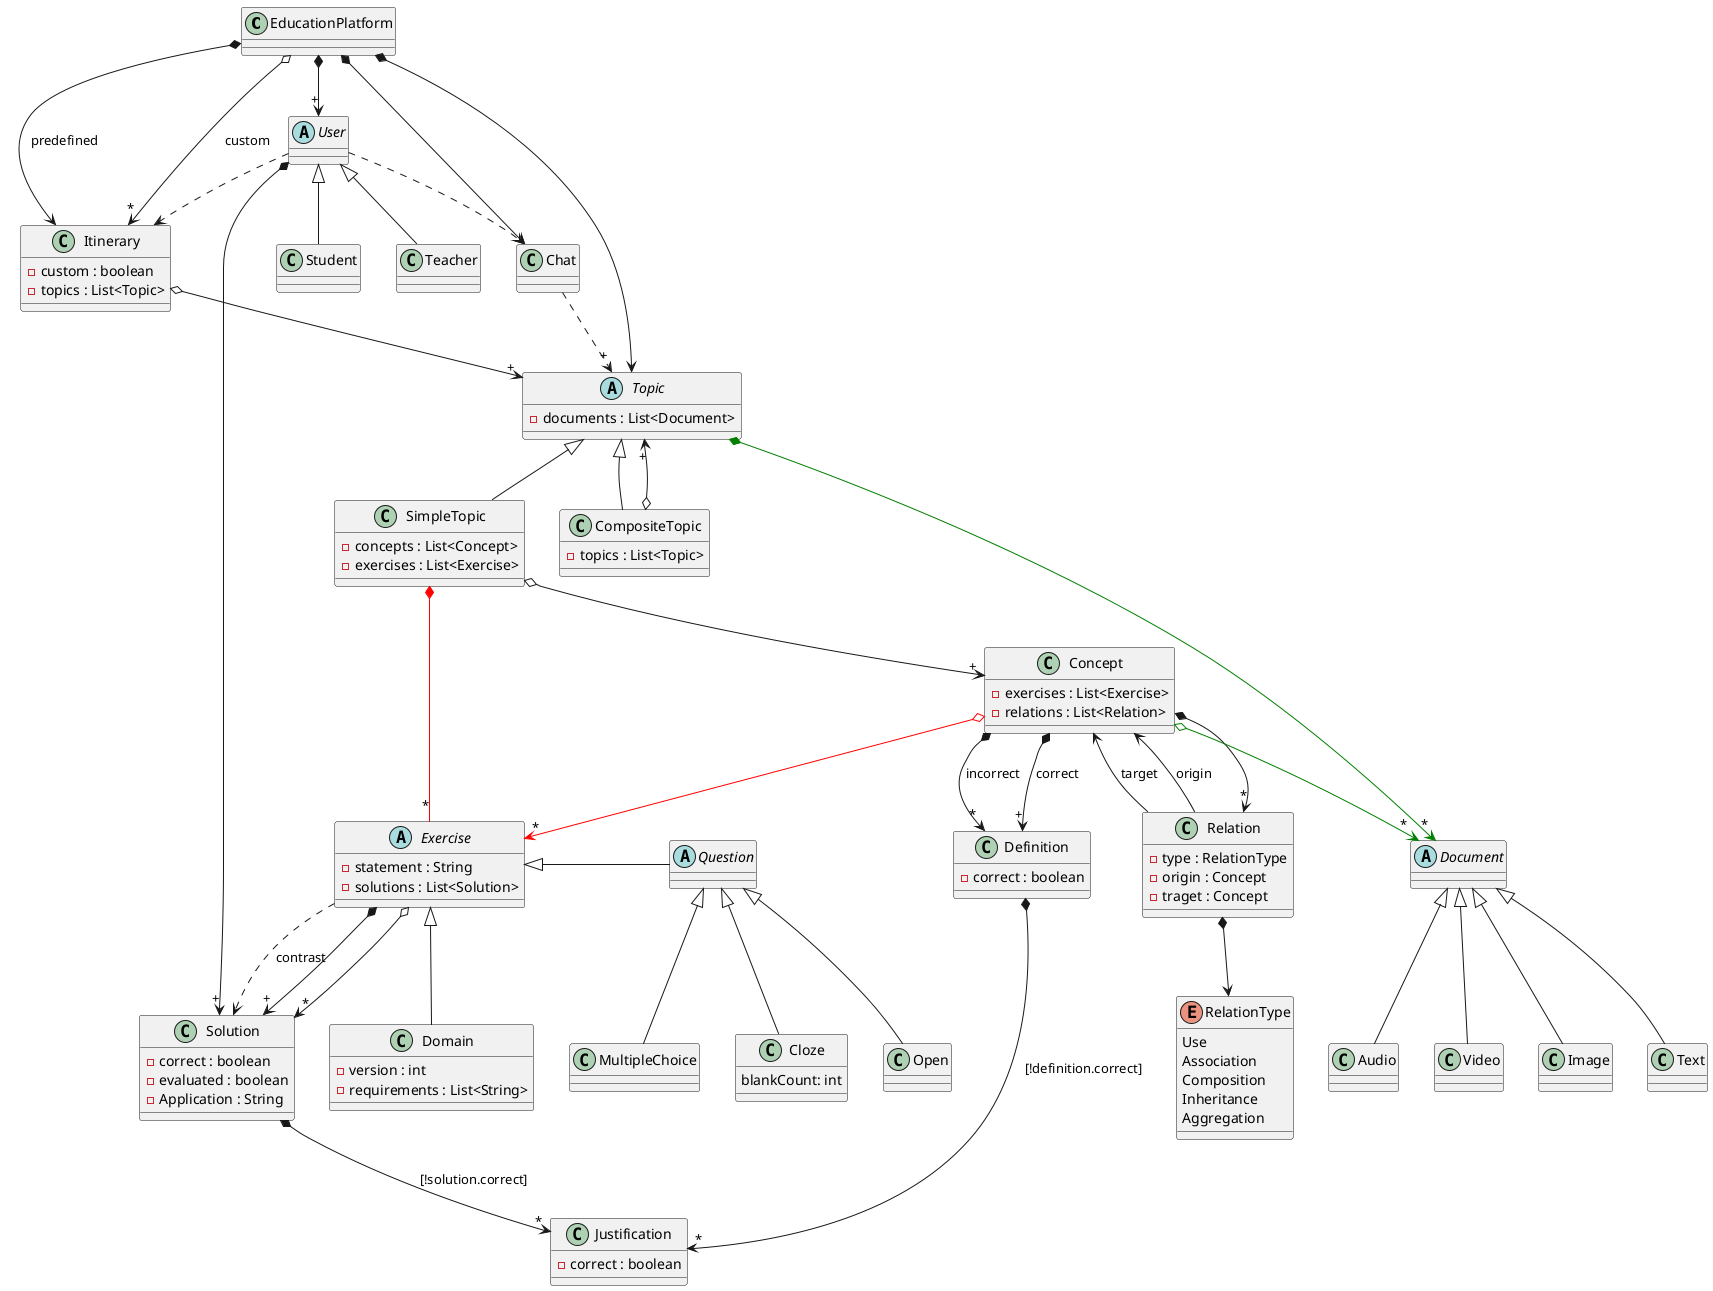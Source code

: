 @startuml EducationPlatformDomain

EducationPlatform *--> "+" User
EducationPlatform *--> Topic
EducationPlatform *--> Itinerary : predefined
EducationPlatform o--> "*" Itinerary : custom
EducationPlatform *--> Chat

abstract User{
}

User <|-- Teacher
User <|-- Student
User *-->"+" Solution
User ..> Chat
User ..> Itinerary

class Teacher{
}

class Student{
}

class Chat{
}
Chat ..> "+" Topic

class Itinerary {
    - custom : boolean
    - topics : List<Topic>
}
Itinerary o--> "+" Topic

class Definition {
    - correct : boolean
}
Definition *--> "*" Justification:[!definition.correct]

class Justification {
    - correct : boolean
}

class Domain {
    - version : int
    - requirements : List<String>
}

abstract Exercise {
    - statement : String
    - solutions : List<Solution>
}
Exercise <|-down- Domain
Exercise <|-right- Question
Exercise *-->"+" Solution
Exercise o-->"*" Solution
Exercise ..> Solution : contrast

abstract Question{
}
Question <|-- MultipleChoice
Question <|-- Cloze
Question <|-- Open

class Cloze{
    blankCount: int
}
  
class MultipleChoice{
}

class Solution{
    - correct : boolean
    - evaluated : boolean
    - Application : String
}
Solution *--> "*" Justification:[!solution.correct]

abstract Topic{
    - documents : List<Document>
}
Topic *-[#green]-> "*" Document
Topic <|-- CompositeTopic
Topic <|-- SimpleTopic

class SimpleTopic{
    - concepts : List<Concept>
    - exercises : List<Exercise>
}
SimpleTopic o--> "+" Concept
SimpleTopic *-[#red]- "*" Exercise

class CompositeTopic{
    - topics : List<Topic> 
}
CompositeTopic o--> "+" Topic

abstract Document{}
Document <|-- Audio
Document <|-- Video
Document <|-- Image
Document <|-- Text

class Concept{
    - exercises : List<Exercise>
    - relations : List<Relation>
}
Concept *-down-> "+" Definition : correct
Concept *-down-> "*" Definition : incorrect
Concept *-down-> "*" Relation
Concept o-down[#green]-> "*" Document
Concept o-down[#red]-> "*" Exercise

class Relation {
    - type : RelationType
    - origin : Concept
    - traget : Concept
}
Relation --> Concept : target
Relation *-down-> RelationType
Relation --> Concept : origin

enum RelationType {
    Use
    Association
    Composition
    Inheritance
    Aggregation
} 
@enduml